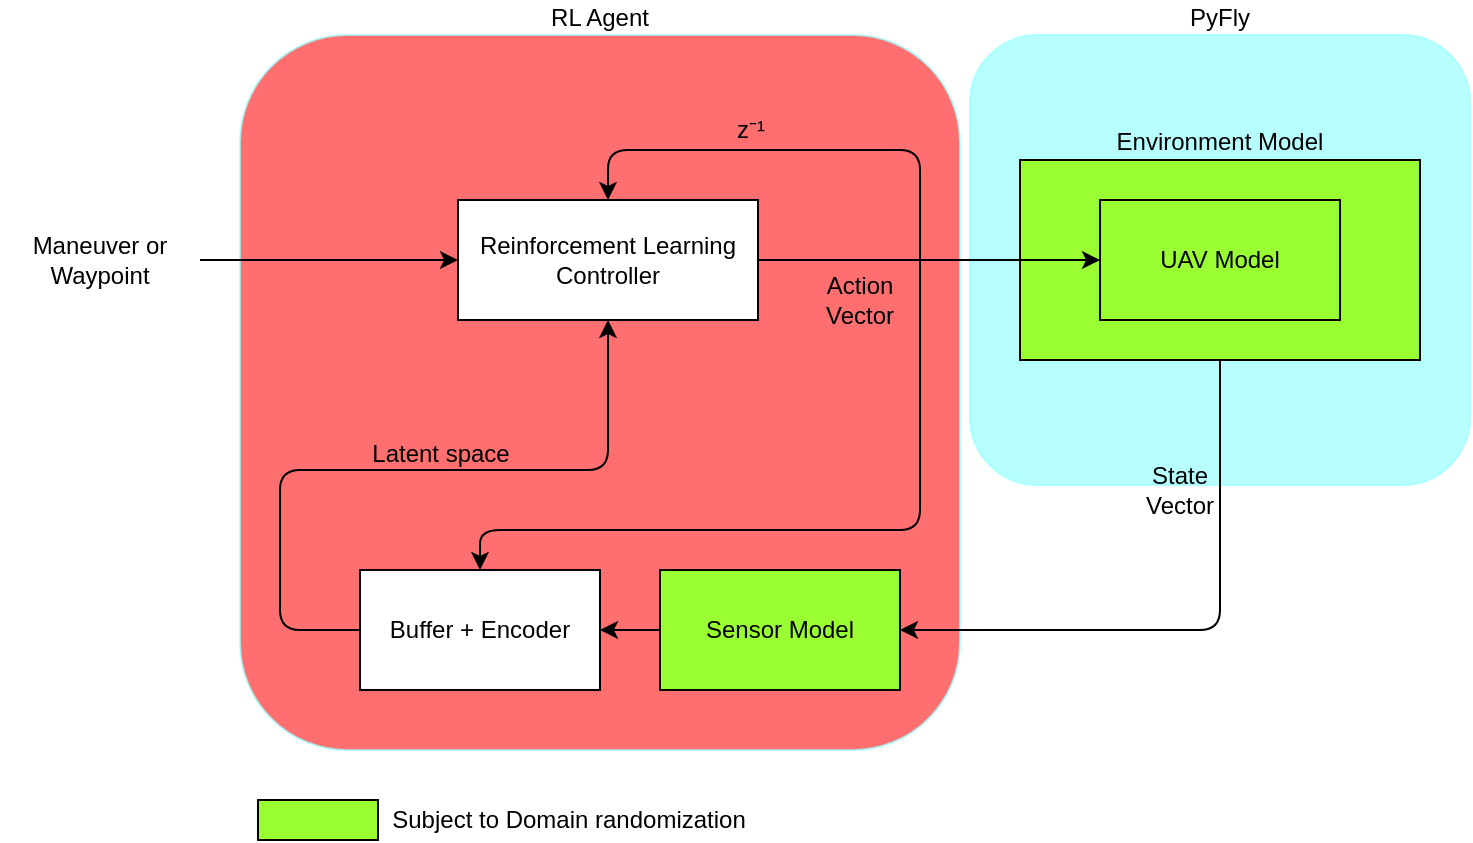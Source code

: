 <mxfile version="13.9.9" type="github">
  <diagram id="vSsBbyGpL86iU16PmAUu" name="Page-1">
    <mxGraphModel dx="1152" dy="831" grid="1" gridSize="10" guides="1" tooltips="1" connect="1" arrows="1" fold="1" page="1" pageScale="1" pageWidth="827" pageHeight="1169" math="0" shadow="0">
      <root>
        <mxCell id="0" />
        <mxCell id="1" parent="0" />
        <mxCell id="CLwiBIMFmUd81njh_HAW-16" value="RL Agent" style="rounded=1;whiteSpace=wrap;html=1;labelBackgroundColor=none;strokeColor=#99FFFF;opacity=70;labelPosition=center;verticalLabelPosition=top;align=center;verticalAlign=bottom;fillColor=#FF3333;" vertex="1" parent="1">
          <mxGeometry x="170" y="182.5" width="360" height="357.5" as="geometry" />
        </mxCell>
        <mxCell id="CLwiBIMFmUd81njh_HAW-5" value="PyFly" style="rounded=1;whiteSpace=wrap;html=1;labelBackgroundColor=none;strokeColor=#99FFFF;fillColor=#99FFFF;labelPosition=center;verticalLabelPosition=top;align=center;verticalAlign=bottom;spacingTop=0;opacity=70;" vertex="1" parent="1">
          <mxGeometry x="535" y="182.5" width="250" height="225" as="geometry" />
        </mxCell>
        <mxCell id="CLwiBIMFmUd81njh_HAW-1" value="Reinforcement Learning Controller" style="rounded=0;whiteSpace=wrap;html=1;" vertex="1" parent="1">
          <mxGeometry x="279" y="265" width="150" height="60" as="geometry" />
        </mxCell>
        <mxCell id="CLwiBIMFmUd81njh_HAW-3" value="&lt;div align=&quot;center&quot;&gt;Environment Model&lt;/div&gt;" style="rounded=0;whiteSpace=wrap;html=1;align=center;labelPosition=center;verticalLabelPosition=top;verticalAlign=bottom;fillColor=#99FF33;" vertex="1" parent="1">
          <mxGeometry x="560" y="245" width="200" height="100" as="geometry" />
        </mxCell>
        <mxCell id="CLwiBIMFmUd81njh_HAW-2" value="UAV Model " style="rounded=0;whiteSpace=wrap;html=1;fillColor=#99FF33;" vertex="1" parent="1">
          <mxGeometry x="600" y="265" width="120" height="60" as="geometry" />
        </mxCell>
        <mxCell id="CLwiBIMFmUd81njh_HAW-4" value="Sensor Model" style="rounded=0;whiteSpace=wrap;html=1;fillColor=#99FF33;" vertex="1" parent="1">
          <mxGeometry x="380" y="450" width="120" height="60" as="geometry" />
        </mxCell>
        <mxCell id="CLwiBIMFmUd81njh_HAW-7" value="" style="endArrow=classic;html=1;exitX=1;exitY=0.5;exitDx=0;exitDy=0;entryX=0;entryY=0.5;entryDx=0;entryDy=0;" edge="1" parent="1" source="CLwiBIMFmUd81njh_HAW-1" target="CLwiBIMFmUd81njh_HAW-2">
          <mxGeometry width="50" height="50" relative="1" as="geometry">
            <mxPoint x="390" y="380" as="sourcePoint" />
            <mxPoint x="440" y="330" as="targetPoint" />
          </mxGeometry>
        </mxCell>
        <mxCell id="CLwiBIMFmUd81njh_HAW-8" value="" style="endArrow=classic;html=1;entryX=0;entryY=0.5;entryDx=0;entryDy=0;exitX=1;exitY=0.5;exitDx=0;exitDy=0;" edge="1" parent="1" source="CLwiBIMFmUd81njh_HAW-9" target="CLwiBIMFmUd81njh_HAW-1">
          <mxGeometry width="50" height="50" relative="1" as="geometry">
            <mxPoint x="80" y="294.5" as="sourcePoint" />
            <mxPoint x="160" y="294.5" as="targetPoint" />
          </mxGeometry>
        </mxCell>
        <mxCell id="CLwiBIMFmUd81njh_HAW-9" value="Maneuver or Waypoint" style="text;html=1;strokeColor=none;fillColor=none;align=center;verticalAlign=middle;whiteSpace=wrap;rounded=0;labelBackgroundColor=none;opacity=70;" vertex="1" parent="1">
          <mxGeometry x="50" y="262.5" width="100" height="65" as="geometry" />
        </mxCell>
        <mxCell id="CLwiBIMFmUd81njh_HAW-13" value="Buffer + Encoder" style="rounded=0;whiteSpace=wrap;html=1;" vertex="1" parent="1">
          <mxGeometry x="230" y="450" width="120" height="60" as="geometry" />
        </mxCell>
        <mxCell id="CLwiBIMFmUd81njh_HAW-14" value="" style="endArrow=classic;html=1;exitX=0;exitY=0.5;exitDx=0;exitDy=0;entryX=1;entryY=0.5;entryDx=0;entryDy=0;" edge="1" parent="1" source="CLwiBIMFmUd81njh_HAW-4" target="CLwiBIMFmUd81njh_HAW-13">
          <mxGeometry width="50" height="50" relative="1" as="geometry">
            <mxPoint x="390" y="380" as="sourcePoint" />
            <mxPoint x="440" y="330" as="targetPoint" />
          </mxGeometry>
        </mxCell>
        <mxCell id="CLwiBIMFmUd81njh_HAW-15" value="" style="endArrow=classic;html=1;exitX=0;exitY=0.5;exitDx=0;exitDy=0;entryX=0.5;entryY=1;entryDx=0;entryDy=0;" edge="1" parent="1" source="CLwiBIMFmUd81njh_HAW-13" target="CLwiBIMFmUd81njh_HAW-1">
          <mxGeometry width="50" height="50" relative="1" as="geometry">
            <mxPoint x="390" y="380" as="sourcePoint" />
            <mxPoint x="440" y="330" as="targetPoint" />
            <Array as="points">
              <mxPoint x="190" y="480" />
              <mxPoint x="190" y="400" />
              <mxPoint x="354" y="400" />
            </Array>
          </mxGeometry>
        </mxCell>
        <mxCell id="CLwiBIMFmUd81njh_HAW-17" value="Action Vector" style="text;html=1;strokeColor=none;fillColor=none;align=center;verticalAlign=middle;whiteSpace=wrap;rounded=0;labelBackgroundColor=none;opacity=70;" vertex="1" parent="1">
          <mxGeometry x="460" y="305" width="40" height="20" as="geometry" />
        </mxCell>
        <mxCell id="CLwiBIMFmUd81njh_HAW-19" value="State Vector" style="text;html=1;strokeColor=none;fillColor=none;align=center;verticalAlign=middle;whiteSpace=wrap;rounded=0;labelBackgroundColor=none;opacity=70;" vertex="1" parent="1">
          <mxGeometry x="620" y="400" width="40" height="20" as="geometry" />
        </mxCell>
        <mxCell id="CLwiBIMFmUd81njh_HAW-24" value="" style="endArrow=classic;html=1;exitX=0.5;exitY=1;exitDx=0;exitDy=0;entryX=1;entryY=0.5;entryDx=0;entryDy=0;strokeWidth=1;" edge="1" parent="1" source="CLwiBIMFmUd81njh_HAW-3" target="CLwiBIMFmUd81njh_HAW-4">
          <mxGeometry width="50" height="50" relative="1" as="geometry">
            <mxPoint x="390" y="380" as="sourcePoint" />
            <mxPoint x="660" y="480" as="targetPoint" />
            <Array as="points">
              <mxPoint x="660" y="480" />
            </Array>
          </mxGeometry>
        </mxCell>
        <mxCell id="CLwiBIMFmUd81njh_HAW-26" value="" style="rounded=0;whiteSpace=wrap;html=1;align=center;labelPosition=center;verticalLabelPosition=top;verticalAlign=bottom;sketch=0;fillColor=#99FF33;" vertex="1" parent="1">
          <mxGeometry x="179" y="565" width="60" height="20" as="geometry" />
        </mxCell>
        <mxCell id="CLwiBIMFmUd81njh_HAW-29" value="Subject to Domain randomization" style="text;html=1;align=center;verticalAlign=middle;resizable=0;points=[];autosize=1;" vertex="1" parent="1">
          <mxGeometry x="239" y="565" width="190" height="20" as="geometry" />
        </mxCell>
        <mxCell id="CLwiBIMFmUd81njh_HAW-31" value="" style="endArrow=classic;html=1;strokeWidth=1;entryX=0.5;entryY=0;entryDx=0;entryDy=0;" edge="1" parent="1" target="CLwiBIMFmUd81njh_HAW-1">
          <mxGeometry width="50" height="50" relative="1" as="geometry">
            <mxPoint x="510" y="295" as="sourcePoint" />
            <mxPoint x="440" y="330" as="targetPoint" />
            <Array as="points">
              <mxPoint x="510" y="240" />
              <mxPoint x="354" y="240" />
            </Array>
          </mxGeometry>
        </mxCell>
        <mxCell id="CLwiBIMFmUd81njh_HAW-32" value="" style="endArrow=classic;html=1;strokeWidth=1;entryX=0.5;entryY=0;entryDx=0;entryDy=0;" edge="1" parent="1" target="CLwiBIMFmUd81njh_HAW-13">
          <mxGeometry width="50" height="50" relative="1" as="geometry">
            <mxPoint x="510" y="290" as="sourcePoint" />
            <mxPoint x="440" y="330" as="targetPoint" />
            <Array as="points">
              <mxPoint x="510" y="430" />
              <mxPoint x="290" y="430" />
            </Array>
          </mxGeometry>
        </mxCell>
        <mxCell id="CLwiBIMFmUd81njh_HAW-33" value="z⁻¹" style="text;html=1;align=center;verticalAlign=middle;resizable=0;points=[];autosize=1;" vertex="1" parent="1">
          <mxGeometry x="410" y="220" width="30" height="20" as="geometry" />
        </mxCell>
        <mxCell id="CLwiBIMFmUd81njh_HAW-34" value="Latent space" style="text;html=1;align=center;verticalAlign=middle;resizable=0;points=[];autosize=1;" vertex="1" parent="1">
          <mxGeometry x="230" y="382" width="80" height="20" as="geometry" />
        </mxCell>
      </root>
    </mxGraphModel>
  </diagram>
</mxfile>

